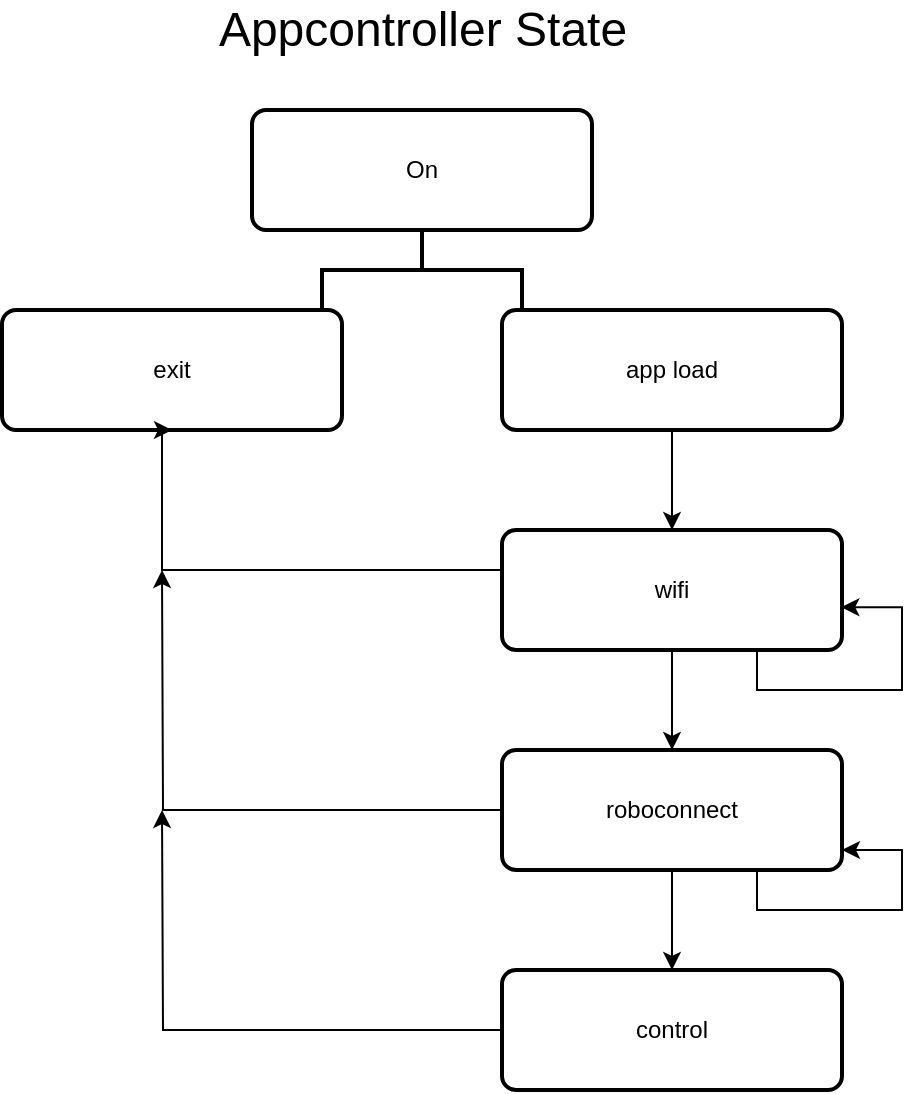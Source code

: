 <mxfile version="13.9.9" type="device"><diagram id="VNCRzpl4dLaSKlWdxRl_" name="Page-1"><mxGraphModel dx="1326" dy="806" grid="1" gridSize="10" guides="1" tooltips="1" connect="1" arrows="1" fold="1" page="1" pageScale="1" pageWidth="850" pageHeight="1100" math="0" shadow="0"><root><mxCell id="0"/><mxCell id="1" parent="0"/><mxCell id="KAAGsaJ5XfXdnEj01Zge-19" value="&lt;font style=&quot;font-size: 24px&quot;&gt;Appcontroller State&lt;/font&gt;" style="text;html=1;align=center;verticalAlign=middle;resizable=0;points=[];autosize=1;" parent="1" vertex="1"><mxGeometry x="230" y="150" width="220" height="20" as="geometry"/></mxCell><mxCell id="KAAGsaJ5XfXdnEj01Zge-20" value="" style="strokeWidth=2;html=1;shape=mxgraph.flowchart.annotation_2;align=left;labelPosition=right;pointerEvents=1;rotation=90;" parent="1" vertex="1"><mxGeometry x="315" y="230" width="50" height="100" as="geometry"/></mxCell><mxCell id="KAAGsaJ5XfXdnEj01Zge-21" value="On" style="rounded=1;whiteSpace=wrap;html=1;absoluteArcSize=1;arcSize=14;strokeWidth=2;" parent="1" vertex="1"><mxGeometry x="255" y="200" width="170" height="60" as="geometry"/></mxCell><mxCell id="KAAGsaJ5XfXdnEj01Zge-22" value="exit" style="rounded=1;whiteSpace=wrap;html=1;absoluteArcSize=1;arcSize=14;strokeWidth=2;" parent="1" vertex="1"><mxGeometry x="130" y="300" width="170" height="60" as="geometry"/></mxCell><mxCell id="KAAGsaJ5XfXdnEj01Zge-30" style="edgeStyle=orthogonalEdgeStyle;rounded=0;orthogonalLoop=1;jettySize=auto;html=1;exitX=0.5;exitY=1;exitDx=0;exitDy=0;entryX=0.5;entryY=0;entryDx=0;entryDy=0;" parent="1" source="KAAGsaJ5XfXdnEj01Zge-23" target="KAAGsaJ5XfXdnEj01Zge-25" edge="1"><mxGeometry relative="1" as="geometry"/></mxCell><mxCell id="KAAGsaJ5XfXdnEj01Zge-23" value="app load" style="rounded=1;whiteSpace=wrap;html=1;absoluteArcSize=1;arcSize=14;strokeWidth=2;" parent="1" vertex="1"><mxGeometry x="380" y="300" width="170" height="60" as="geometry"/></mxCell><mxCell id="KAAGsaJ5XfXdnEj01Zge-28" style="edgeStyle=orthogonalEdgeStyle;rounded=0;orthogonalLoop=1;jettySize=auto;html=1;entryX=0.5;entryY=1;entryDx=0;entryDy=0;" parent="1" source="KAAGsaJ5XfXdnEj01Zge-25" target="KAAGsaJ5XfXdnEj01Zge-22" edge="1"><mxGeometry relative="1" as="geometry"><mxPoint x="180" y="410" as="targetPoint"/><Array as="points"><mxPoint x="210" y="430"/><mxPoint x="210" y="360"/></Array></mxGeometry></mxCell><mxCell id="KAAGsaJ5XfXdnEj01Zge-32" style="edgeStyle=orthogonalEdgeStyle;rounded=0;orthogonalLoop=1;jettySize=auto;html=1;exitX=0.5;exitY=1;exitDx=0;exitDy=0;" parent="1" source="KAAGsaJ5XfXdnEj01Zge-25" target="KAAGsaJ5XfXdnEj01Zge-31" edge="1"><mxGeometry relative="1" as="geometry"/></mxCell><mxCell id="KAAGsaJ5XfXdnEj01Zge-37" style="edgeStyle=orthogonalEdgeStyle;rounded=0;orthogonalLoop=1;jettySize=auto;html=1;exitX=0.75;exitY=1;exitDx=0;exitDy=0;entryX=0.998;entryY=0.643;entryDx=0;entryDy=0;entryPerimeter=0;" parent="1" source="KAAGsaJ5XfXdnEj01Zge-25" target="KAAGsaJ5XfXdnEj01Zge-25" edge="1"><mxGeometry relative="1" as="geometry"><mxPoint x="580" y="449" as="targetPoint"/><Array as="points"><mxPoint x="508" y="490"/><mxPoint x="580" y="490"/><mxPoint x="580" y="449"/></Array></mxGeometry></mxCell><mxCell id="KAAGsaJ5XfXdnEj01Zge-25" value="wifi" style="rounded=1;whiteSpace=wrap;html=1;absoluteArcSize=1;arcSize=14;strokeWidth=2;" parent="1" vertex="1"><mxGeometry x="380" y="410" width="170" height="60" as="geometry"/></mxCell><mxCell id="KAAGsaJ5XfXdnEj01Zge-34" style="edgeStyle=orthogonalEdgeStyle;rounded=0;orthogonalLoop=1;jettySize=auto;html=1;exitX=0.5;exitY=1;exitDx=0;exitDy=0;entryX=0.5;entryY=0;entryDx=0;entryDy=0;" parent="1" source="KAAGsaJ5XfXdnEj01Zge-31" target="KAAGsaJ5XfXdnEj01Zge-33" edge="1"><mxGeometry relative="1" as="geometry"/></mxCell><mxCell id="KAAGsaJ5XfXdnEj01Zge-38" style="edgeStyle=orthogonalEdgeStyle;rounded=0;orthogonalLoop=1;jettySize=auto;html=1;exitX=0;exitY=0.5;exitDx=0;exitDy=0;" parent="1" source="KAAGsaJ5XfXdnEj01Zge-31" edge="1"><mxGeometry relative="1" as="geometry"><mxPoint x="210" y="430" as="targetPoint"/></mxGeometry></mxCell><mxCell id="KAAGsaJ5XfXdnEj01Zge-39" style="edgeStyle=orthogonalEdgeStyle;rounded=0;orthogonalLoop=1;jettySize=auto;html=1;exitX=0.75;exitY=1;exitDx=0;exitDy=0;" parent="1" source="KAAGsaJ5XfXdnEj01Zge-31" target="KAAGsaJ5XfXdnEj01Zge-31" edge="1"><mxGeometry relative="1" as="geometry"><mxPoint x="560" y="550" as="targetPoint"/><Array as="points"><mxPoint x="508" y="600"/><mxPoint x="580" y="600"/><mxPoint x="580" y="570"/></Array></mxGeometry></mxCell><mxCell id="KAAGsaJ5XfXdnEj01Zge-31" value="roboconnect" style="rounded=1;whiteSpace=wrap;html=1;absoluteArcSize=1;arcSize=14;strokeWidth=2;" parent="1" vertex="1"><mxGeometry x="380" y="520" width="170" height="60" as="geometry"/></mxCell><mxCell id="KAAGsaJ5XfXdnEj01Zge-40" style="edgeStyle=orthogonalEdgeStyle;rounded=0;orthogonalLoop=1;jettySize=auto;html=1;exitX=0;exitY=0.5;exitDx=0;exitDy=0;" parent="1" source="KAAGsaJ5XfXdnEj01Zge-33" edge="1"><mxGeometry relative="1" as="geometry"><mxPoint x="210" y="550" as="targetPoint"/></mxGeometry></mxCell><mxCell id="KAAGsaJ5XfXdnEj01Zge-33" value="control" style="rounded=1;whiteSpace=wrap;html=1;absoluteArcSize=1;arcSize=14;strokeWidth=2;" parent="1" vertex="1"><mxGeometry x="380" y="630" width="170" height="60" as="geometry"/></mxCell></root></mxGraphModel></diagram></mxfile>